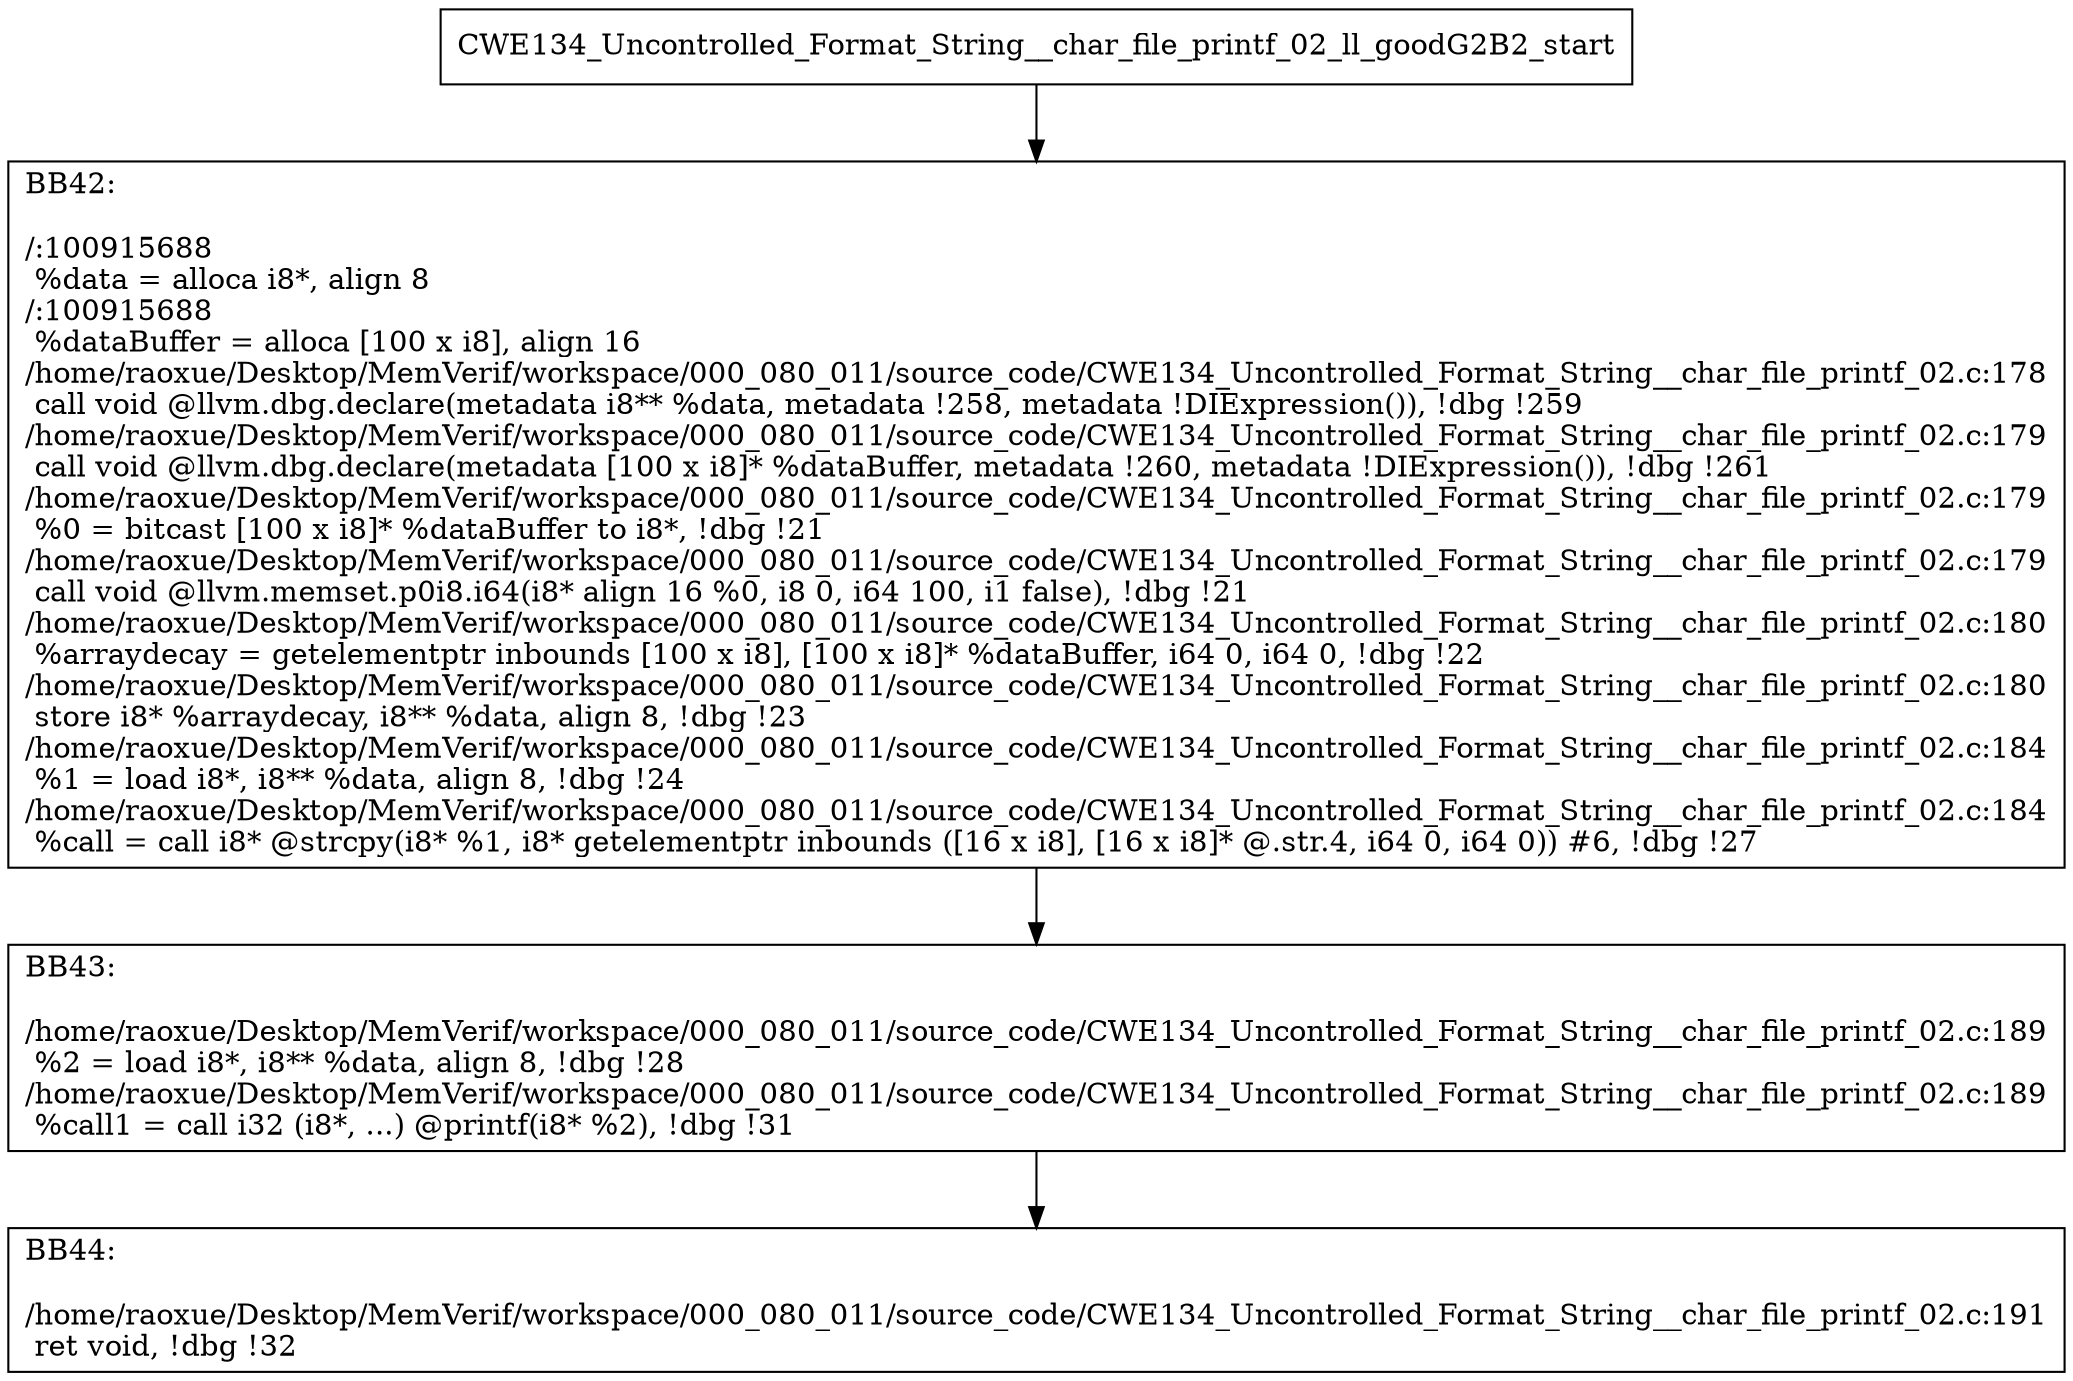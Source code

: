digraph "CFG for'CWE134_Uncontrolled_Format_String__char_file_printf_02_ll_goodG2B2' function" {
	BBCWE134_Uncontrolled_Format_String__char_file_printf_02_ll_goodG2B2_start[shape=record,label="{CWE134_Uncontrolled_Format_String__char_file_printf_02_ll_goodG2B2_start}"];
	BBCWE134_Uncontrolled_Format_String__char_file_printf_02_ll_goodG2B2_start-> CWE134_Uncontrolled_Format_String__char_file_printf_02_ll_goodG2B2BB42;
	CWE134_Uncontrolled_Format_String__char_file_printf_02_ll_goodG2B2BB42 [shape=record, label="{BB42:\l\l/:100915688\l
  %data = alloca i8*, align 8\l
/:100915688\l
  %dataBuffer = alloca [100 x i8], align 16\l
/home/raoxue/Desktop/MemVerif/workspace/000_080_011/source_code/CWE134_Uncontrolled_Format_String__char_file_printf_02.c:178\l
  call void @llvm.dbg.declare(metadata i8** %data, metadata !258, metadata !DIExpression()), !dbg !259\l
/home/raoxue/Desktop/MemVerif/workspace/000_080_011/source_code/CWE134_Uncontrolled_Format_String__char_file_printf_02.c:179\l
  call void @llvm.dbg.declare(metadata [100 x i8]* %dataBuffer, metadata !260, metadata !DIExpression()), !dbg !261\l
/home/raoxue/Desktop/MemVerif/workspace/000_080_011/source_code/CWE134_Uncontrolled_Format_String__char_file_printf_02.c:179\l
  %0 = bitcast [100 x i8]* %dataBuffer to i8*, !dbg !21\l
/home/raoxue/Desktop/MemVerif/workspace/000_080_011/source_code/CWE134_Uncontrolled_Format_String__char_file_printf_02.c:179\l
  call void @llvm.memset.p0i8.i64(i8* align 16 %0, i8 0, i64 100, i1 false), !dbg !21\l
/home/raoxue/Desktop/MemVerif/workspace/000_080_011/source_code/CWE134_Uncontrolled_Format_String__char_file_printf_02.c:180\l
  %arraydecay = getelementptr inbounds [100 x i8], [100 x i8]* %dataBuffer, i64 0, i64 0, !dbg !22\l
/home/raoxue/Desktop/MemVerif/workspace/000_080_011/source_code/CWE134_Uncontrolled_Format_String__char_file_printf_02.c:180\l
  store i8* %arraydecay, i8** %data, align 8, !dbg !23\l
/home/raoxue/Desktop/MemVerif/workspace/000_080_011/source_code/CWE134_Uncontrolled_Format_String__char_file_printf_02.c:184\l
  %1 = load i8*, i8** %data, align 8, !dbg !24\l
/home/raoxue/Desktop/MemVerif/workspace/000_080_011/source_code/CWE134_Uncontrolled_Format_String__char_file_printf_02.c:184\l
  %call = call i8* @strcpy(i8* %1, i8* getelementptr inbounds ([16 x i8], [16 x i8]* @.str.4, i64 0, i64 0)) #6, !dbg !27\l
}"];
	CWE134_Uncontrolled_Format_String__char_file_printf_02_ll_goodG2B2BB42-> CWE134_Uncontrolled_Format_String__char_file_printf_02_ll_goodG2B2BB43;
	CWE134_Uncontrolled_Format_String__char_file_printf_02_ll_goodG2B2BB43 [shape=record, label="{BB43:\l\l/home/raoxue/Desktop/MemVerif/workspace/000_080_011/source_code/CWE134_Uncontrolled_Format_String__char_file_printf_02.c:189\l
  %2 = load i8*, i8** %data, align 8, !dbg !28\l
/home/raoxue/Desktop/MemVerif/workspace/000_080_011/source_code/CWE134_Uncontrolled_Format_String__char_file_printf_02.c:189\l
  %call1 = call i32 (i8*, ...) @printf(i8* %2), !dbg !31\l
}"];
	CWE134_Uncontrolled_Format_String__char_file_printf_02_ll_goodG2B2BB43-> CWE134_Uncontrolled_Format_String__char_file_printf_02_ll_goodG2B2BB44;
	CWE134_Uncontrolled_Format_String__char_file_printf_02_ll_goodG2B2BB44 [shape=record, label="{BB44:\l\l/home/raoxue/Desktop/MemVerif/workspace/000_080_011/source_code/CWE134_Uncontrolled_Format_String__char_file_printf_02.c:191\l
  ret void, !dbg !32\l
}"];
}
